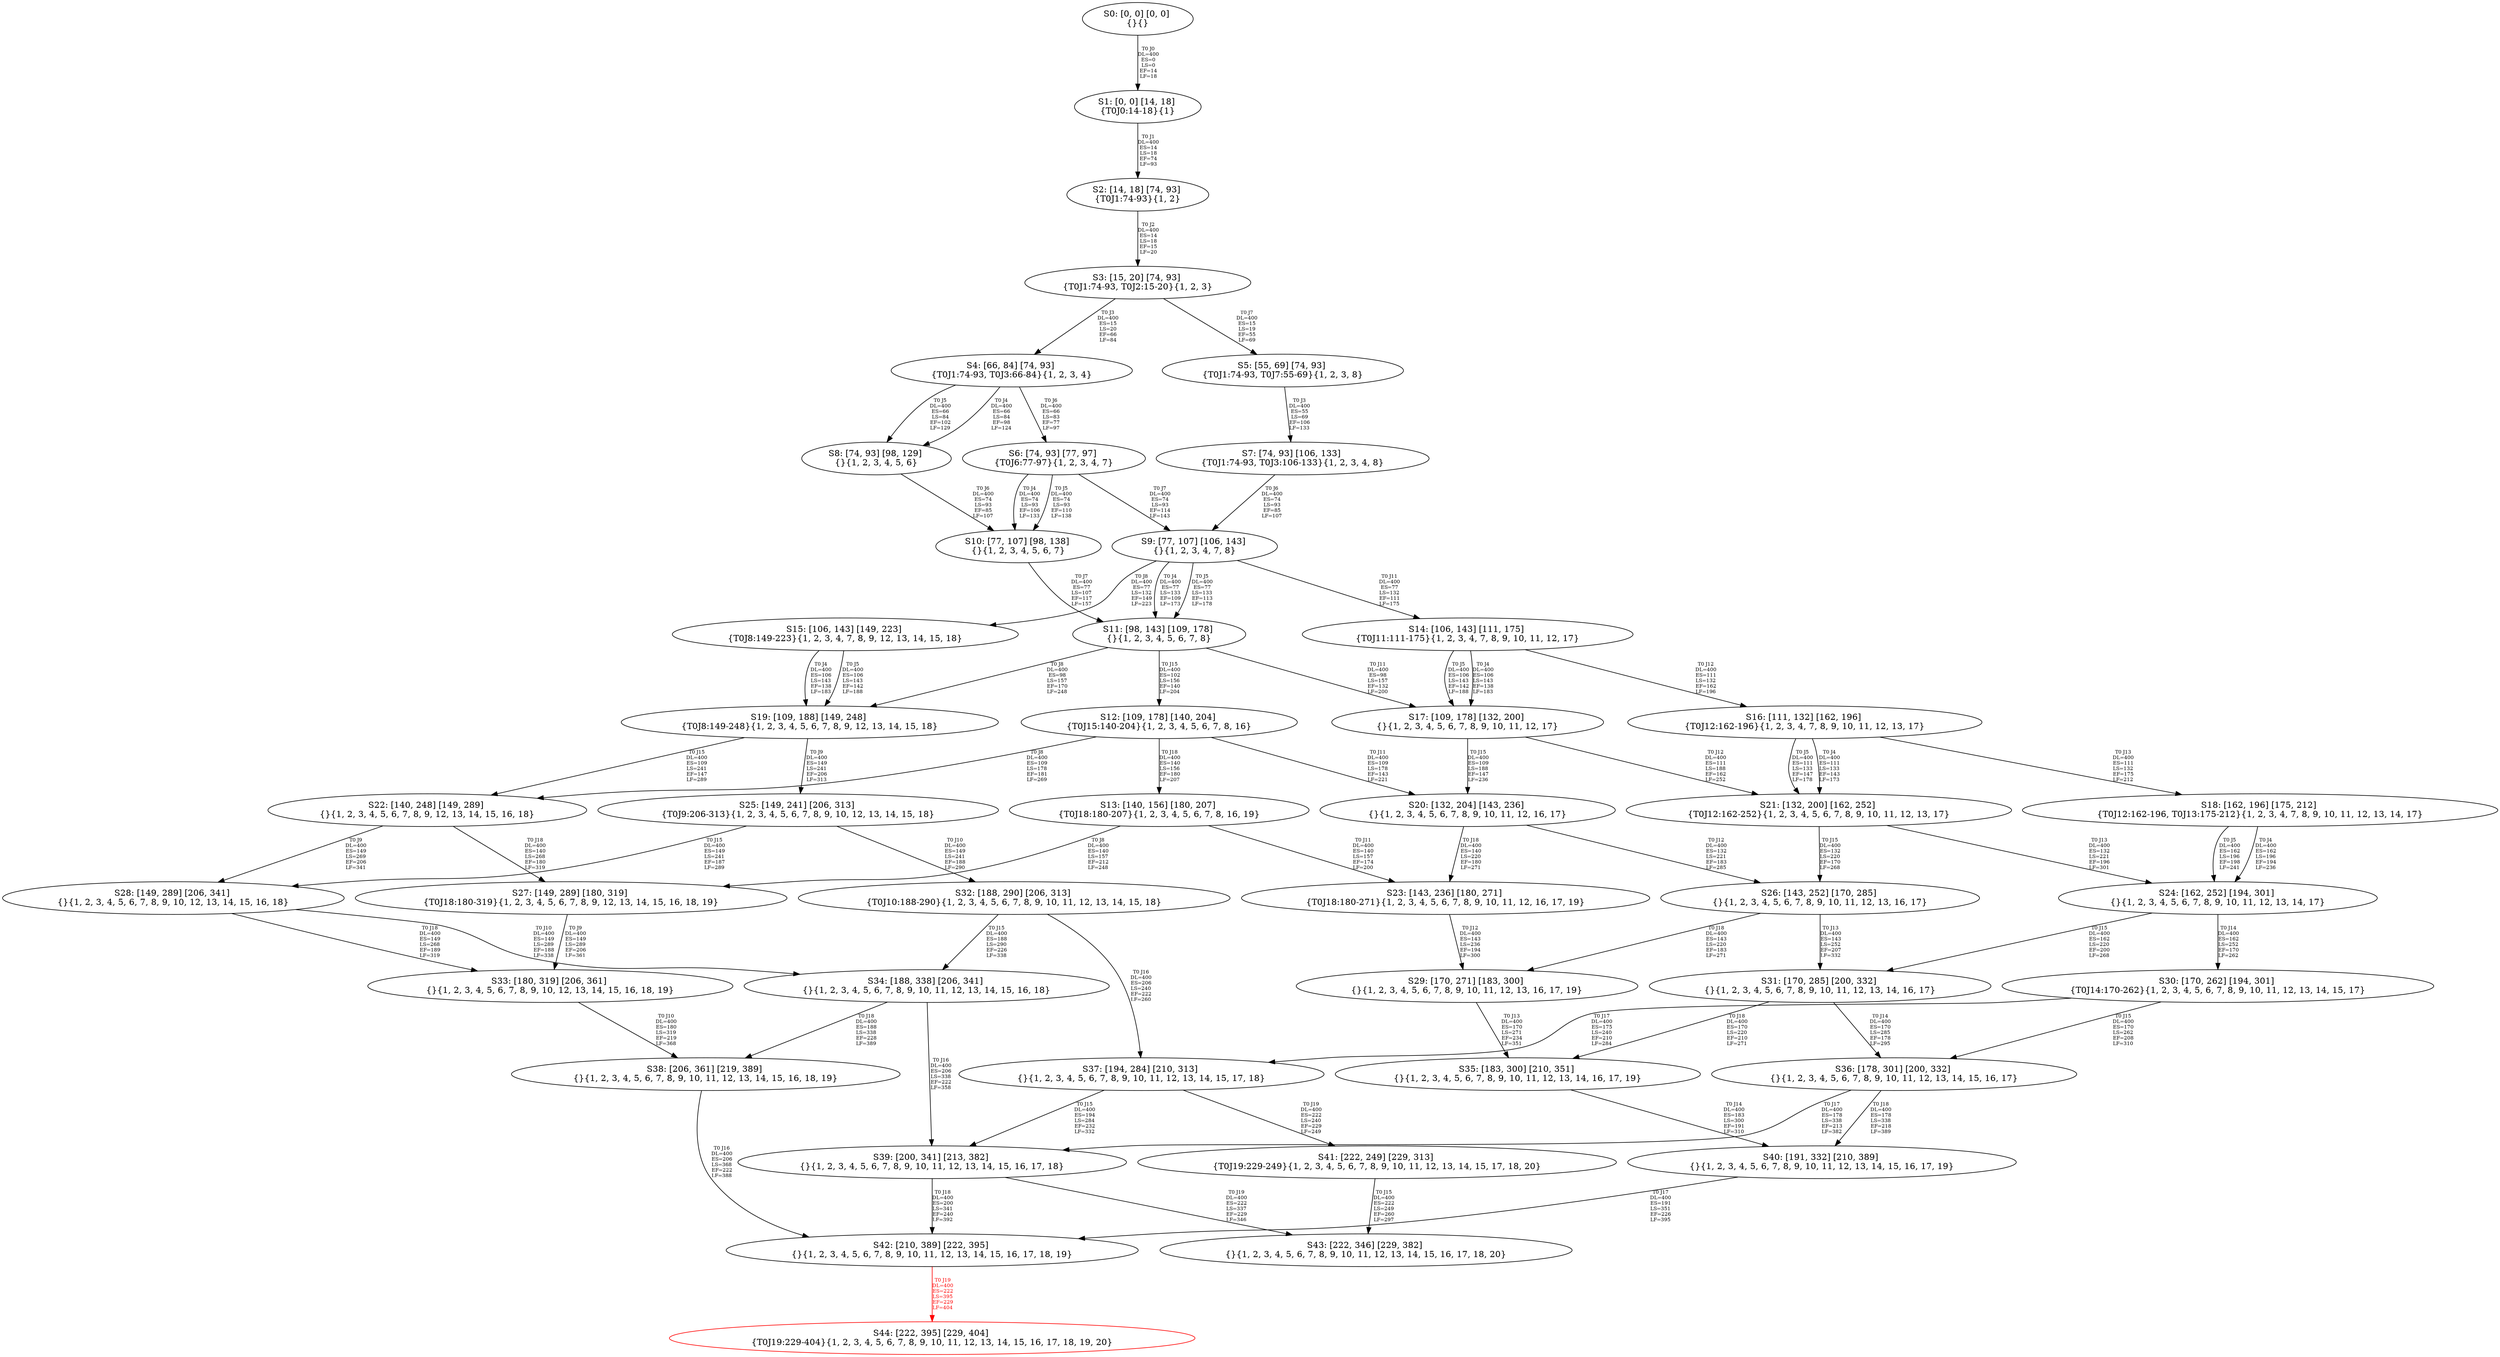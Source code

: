 digraph {
	S0[label="S0: [0, 0] [0, 0] \n{}{}"];
	S1[label="S1: [0, 0] [14, 18] \n{T0J0:14-18}{1}"];
	S2[label="S2: [14, 18] [74, 93] \n{T0J1:74-93}{1, 2}"];
	S3[label="S3: [15, 20] [74, 93] \n{T0J1:74-93, T0J2:15-20}{1, 2, 3}"];
	S4[label="S4: [66, 84] [74, 93] \n{T0J1:74-93, T0J3:66-84}{1, 2, 3, 4}"];
	S5[label="S5: [55, 69] [74, 93] \n{T0J1:74-93, T0J7:55-69}{1, 2, 3, 8}"];
	S6[label="S6: [74, 93] [77, 97] \n{T0J6:77-97}{1, 2, 3, 4, 7}"];
	S7[label="S7: [74, 93] [106, 133] \n{T0J1:74-93, T0J3:106-133}{1, 2, 3, 4, 8}"];
	S8[label="S8: [74, 93] [98, 129] \n{}{1, 2, 3, 4, 5, 6}"];
	S9[label="S9: [77, 107] [106, 143] \n{}{1, 2, 3, 4, 7, 8}"];
	S10[label="S10: [77, 107] [98, 138] \n{}{1, 2, 3, 4, 5, 6, 7}"];
	S11[label="S11: [98, 143] [109, 178] \n{}{1, 2, 3, 4, 5, 6, 7, 8}"];
	S12[label="S12: [109, 178] [140, 204] \n{T0J15:140-204}{1, 2, 3, 4, 5, 6, 7, 8, 16}"];
	S13[label="S13: [140, 156] [180, 207] \n{T0J18:180-207}{1, 2, 3, 4, 5, 6, 7, 8, 16, 19}"];
	S14[label="S14: [106, 143] [111, 175] \n{T0J11:111-175}{1, 2, 3, 4, 7, 8, 9, 10, 11, 12, 17}"];
	S15[label="S15: [106, 143] [149, 223] \n{T0J8:149-223}{1, 2, 3, 4, 7, 8, 9, 12, 13, 14, 15, 18}"];
	S16[label="S16: [111, 132] [162, 196] \n{T0J12:162-196}{1, 2, 3, 4, 7, 8, 9, 10, 11, 12, 13, 17}"];
	S17[label="S17: [109, 178] [132, 200] \n{}{1, 2, 3, 4, 5, 6, 7, 8, 9, 10, 11, 12, 17}"];
	S18[label="S18: [162, 196] [175, 212] \n{T0J12:162-196, T0J13:175-212}{1, 2, 3, 4, 7, 8, 9, 10, 11, 12, 13, 14, 17}"];
	S19[label="S19: [109, 188] [149, 248] \n{T0J8:149-248}{1, 2, 3, 4, 5, 6, 7, 8, 9, 12, 13, 14, 15, 18}"];
	S20[label="S20: [132, 204] [143, 236] \n{}{1, 2, 3, 4, 5, 6, 7, 8, 9, 10, 11, 12, 16, 17}"];
	S21[label="S21: [132, 200] [162, 252] \n{T0J12:162-252}{1, 2, 3, 4, 5, 6, 7, 8, 9, 10, 11, 12, 13, 17}"];
	S22[label="S22: [140, 248] [149, 289] \n{}{1, 2, 3, 4, 5, 6, 7, 8, 9, 12, 13, 14, 15, 16, 18}"];
	S23[label="S23: [143, 236] [180, 271] \n{T0J18:180-271}{1, 2, 3, 4, 5, 6, 7, 8, 9, 10, 11, 12, 16, 17, 19}"];
	S24[label="S24: [162, 252] [194, 301] \n{}{1, 2, 3, 4, 5, 6, 7, 8, 9, 10, 11, 12, 13, 14, 17}"];
	S25[label="S25: [149, 241] [206, 313] \n{T0J9:206-313}{1, 2, 3, 4, 5, 6, 7, 8, 9, 10, 12, 13, 14, 15, 18}"];
	S26[label="S26: [143, 252] [170, 285] \n{}{1, 2, 3, 4, 5, 6, 7, 8, 9, 10, 11, 12, 13, 16, 17}"];
	S27[label="S27: [149, 289] [180, 319] \n{T0J18:180-319}{1, 2, 3, 4, 5, 6, 7, 8, 9, 12, 13, 14, 15, 16, 18, 19}"];
	S28[label="S28: [149, 289] [206, 341] \n{}{1, 2, 3, 4, 5, 6, 7, 8, 9, 10, 12, 13, 14, 15, 16, 18}"];
	S29[label="S29: [170, 271] [183, 300] \n{}{1, 2, 3, 4, 5, 6, 7, 8, 9, 10, 11, 12, 13, 16, 17, 19}"];
	S30[label="S30: [170, 262] [194, 301] \n{T0J14:170-262}{1, 2, 3, 4, 5, 6, 7, 8, 9, 10, 11, 12, 13, 14, 15, 17}"];
	S31[label="S31: [170, 285] [200, 332] \n{}{1, 2, 3, 4, 5, 6, 7, 8, 9, 10, 11, 12, 13, 14, 16, 17}"];
	S32[label="S32: [188, 290] [206, 313] \n{T0J10:188-290}{1, 2, 3, 4, 5, 6, 7, 8, 9, 10, 11, 12, 13, 14, 15, 18}"];
	S33[label="S33: [180, 319] [206, 361] \n{}{1, 2, 3, 4, 5, 6, 7, 8, 9, 10, 12, 13, 14, 15, 16, 18, 19}"];
	S34[label="S34: [188, 338] [206, 341] \n{}{1, 2, 3, 4, 5, 6, 7, 8, 9, 10, 11, 12, 13, 14, 15, 16, 18}"];
	S35[label="S35: [183, 300] [210, 351] \n{}{1, 2, 3, 4, 5, 6, 7, 8, 9, 10, 11, 12, 13, 14, 16, 17, 19}"];
	S36[label="S36: [178, 301] [200, 332] \n{}{1, 2, 3, 4, 5, 6, 7, 8, 9, 10, 11, 12, 13, 14, 15, 16, 17}"];
	S37[label="S37: [194, 284] [210, 313] \n{}{1, 2, 3, 4, 5, 6, 7, 8, 9, 10, 11, 12, 13, 14, 15, 17, 18}"];
	S38[label="S38: [206, 361] [219, 389] \n{}{1, 2, 3, 4, 5, 6, 7, 8, 9, 10, 11, 12, 13, 14, 15, 16, 18, 19}"];
	S39[label="S39: [200, 341] [213, 382] \n{}{1, 2, 3, 4, 5, 6, 7, 8, 9, 10, 11, 12, 13, 14, 15, 16, 17, 18}"];
	S40[label="S40: [191, 332] [210, 389] \n{}{1, 2, 3, 4, 5, 6, 7, 8, 9, 10, 11, 12, 13, 14, 15, 16, 17, 19}"];
	S41[label="S41: [222, 249] [229, 313] \n{T0J19:229-249}{1, 2, 3, 4, 5, 6, 7, 8, 9, 10, 11, 12, 13, 14, 15, 17, 18, 20}"];
	S42[label="S42: [210, 389] [222, 395] \n{}{1, 2, 3, 4, 5, 6, 7, 8, 9, 10, 11, 12, 13, 14, 15, 16, 17, 18, 19}"];
	S43[label="S43: [222, 346] [229, 382] \n{}{1, 2, 3, 4, 5, 6, 7, 8, 9, 10, 11, 12, 13, 14, 15, 16, 17, 18, 20}"];
	S44[label="S44: [222, 395] [229, 404] \n{T0J19:229-404}{1, 2, 3, 4, 5, 6, 7, 8, 9, 10, 11, 12, 13, 14, 15, 16, 17, 18, 19, 20}"];
	S0 -> S1[label="T0 J0\nDL=400\nES=0\nLS=0\nEF=14\nLF=18",fontsize=8];
	S1 -> S2[label="T0 J1\nDL=400\nES=14\nLS=18\nEF=74\nLF=93",fontsize=8];
	S2 -> S3[label="T0 J2\nDL=400\nES=14\nLS=18\nEF=15\nLF=20",fontsize=8];
	S3 -> S4[label="T0 J3\nDL=400\nES=15\nLS=20\nEF=66\nLF=84",fontsize=8];
	S3 -> S5[label="T0 J7\nDL=400\nES=15\nLS=19\nEF=55\nLF=69",fontsize=8];
	S4 -> S8[label="T0 J4\nDL=400\nES=66\nLS=84\nEF=98\nLF=124",fontsize=8];
	S4 -> S8[label="T0 J5\nDL=400\nES=66\nLS=84\nEF=102\nLF=129",fontsize=8];
	S4 -> S6[label="T0 J6\nDL=400\nES=66\nLS=83\nEF=77\nLF=97",fontsize=8];
	S5 -> S7[label="T0 J3\nDL=400\nES=55\nLS=69\nEF=106\nLF=133",fontsize=8];
	S6 -> S10[label="T0 J4\nDL=400\nES=74\nLS=93\nEF=106\nLF=133",fontsize=8];
	S6 -> S10[label="T0 J5\nDL=400\nES=74\nLS=93\nEF=110\nLF=138",fontsize=8];
	S6 -> S9[label="T0 J7\nDL=400\nES=74\nLS=93\nEF=114\nLF=143",fontsize=8];
	S7 -> S9[label="T0 J6\nDL=400\nES=74\nLS=93\nEF=85\nLF=107",fontsize=8];
	S8 -> S10[label="T0 J6\nDL=400\nES=74\nLS=93\nEF=85\nLF=107",fontsize=8];
	S9 -> S11[label="T0 J4\nDL=400\nES=77\nLS=133\nEF=109\nLF=173",fontsize=8];
	S9 -> S11[label="T0 J5\nDL=400\nES=77\nLS=133\nEF=113\nLF=178",fontsize=8];
	S9 -> S15[label="T0 J8\nDL=400\nES=77\nLS=132\nEF=149\nLF=223",fontsize=8];
	S9 -> S14[label="T0 J11\nDL=400\nES=77\nLS=132\nEF=111\nLF=175",fontsize=8];
	S10 -> S11[label="T0 J7\nDL=400\nES=77\nLS=107\nEF=117\nLF=157",fontsize=8];
	S11 -> S19[label="T0 J8\nDL=400\nES=98\nLS=157\nEF=170\nLF=248",fontsize=8];
	S11 -> S17[label="T0 J11\nDL=400\nES=98\nLS=157\nEF=132\nLF=200",fontsize=8];
	S11 -> S12[label="T0 J15\nDL=400\nES=102\nLS=156\nEF=140\nLF=204",fontsize=8];
	S12 -> S22[label="T0 J8\nDL=400\nES=109\nLS=178\nEF=181\nLF=269",fontsize=8];
	S12 -> S20[label="T0 J11\nDL=400\nES=109\nLS=178\nEF=143\nLF=221",fontsize=8];
	S12 -> S13[label="T0 J18\nDL=400\nES=140\nLS=156\nEF=180\nLF=207",fontsize=8];
	S13 -> S27[label="T0 J8\nDL=400\nES=140\nLS=157\nEF=212\nLF=248",fontsize=8];
	S13 -> S23[label="T0 J11\nDL=400\nES=140\nLS=157\nEF=174\nLF=200",fontsize=8];
	S14 -> S17[label="T0 J4\nDL=400\nES=106\nLS=143\nEF=138\nLF=183",fontsize=8];
	S14 -> S17[label="T0 J5\nDL=400\nES=106\nLS=143\nEF=142\nLF=188",fontsize=8];
	S14 -> S16[label="T0 J12\nDL=400\nES=111\nLS=132\nEF=162\nLF=196",fontsize=8];
	S15 -> S19[label="T0 J4\nDL=400\nES=106\nLS=143\nEF=138\nLF=183",fontsize=8];
	S15 -> S19[label="T0 J5\nDL=400\nES=106\nLS=143\nEF=142\nLF=188",fontsize=8];
	S16 -> S21[label="T0 J4\nDL=400\nES=111\nLS=133\nEF=143\nLF=173",fontsize=8];
	S16 -> S21[label="T0 J5\nDL=400\nES=111\nLS=133\nEF=147\nLF=178",fontsize=8];
	S16 -> S18[label="T0 J13\nDL=400\nES=111\nLS=132\nEF=175\nLF=212",fontsize=8];
	S17 -> S21[label="T0 J12\nDL=400\nES=111\nLS=188\nEF=162\nLF=252",fontsize=8];
	S17 -> S20[label="T0 J15\nDL=400\nES=109\nLS=188\nEF=147\nLF=236",fontsize=8];
	S18 -> S24[label="T0 J4\nDL=400\nES=162\nLS=196\nEF=194\nLF=236",fontsize=8];
	S18 -> S24[label="T0 J5\nDL=400\nES=162\nLS=196\nEF=198\nLF=241",fontsize=8];
	S19 -> S25[label="T0 J9\nDL=400\nES=149\nLS=241\nEF=206\nLF=313",fontsize=8];
	S19 -> S22[label="T0 J15\nDL=400\nES=109\nLS=241\nEF=147\nLF=289",fontsize=8];
	S20 -> S26[label="T0 J12\nDL=400\nES=132\nLS=221\nEF=183\nLF=285",fontsize=8];
	S20 -> S23[label="T0 J18\nDL=400\nES=140\nLS=220\nEF=180\nLF=271",fontsize=8];
	S21 -> S24[label="T0 J13\nDL=400\nES=132\nLS=221\nEF=196\nLF=301",fontsize=8];
	S21 -> S26[label="T0 J15\nDL=400\nES=132\nLS=220\nEF=170\nLF=268",fontsize=8];
	S22 -> S28[label="T0 J9\nDL=400\nES=149\nLS=269\nEF=206\nLF=341",fontsize=8];
	S22 -> S27[label="T0 J18\nDL=400\nES=140\nLS=268\nEF=180\nLF=319",fontsize=8];
	S23 -> S29[label="T0 J12\nDL=400\nES=143\nLS=236\nEF=194\nLF=300",fontsize=8];
	S24 -> S30[label="T0 J14\nDL=400\nES=162\nLS=252\nEF=170\nLF=262",fontsize=8];
	S24 -> S31[label="T0 J15\nDL=400\nES=162\nLS=220\nEF=200\nLF=268",fontsize=8];
	S25 -> S32[label="T0 J10\nDL=400\nES=149\nLS=241\nEF=188\nLF=290",fontsize=8];
	S25 -> S28[label="T0 J15\nDL=400\nES=149\nLS=241\nEF=187\nLF=289",fontsize=8];
	S26 -> S31[label="T0 J13\nDL=400\nES=143\nLS=252\nEF=207\nLF=332",fontsize=8];
	S26 -> S29[label="T0 J18\nDL=400\nES=143\nLS=220\nEF=183\nLF=271",fontsize=8];
	S27 -> S33[label="T0 J9\nDL=400\nES=149\nLS=289\nEF=206\nLF=361",fontsize=8];
	S28 -> S34[label="T0 J10\nDL=400\nES=149\nLS=289\nEF=188\nLF=338",fontsize=8];
	S28 -> S33[label="T0 J18\nDL=400\nES=149\nLS=268\nEF=189\nLF=319",fontsize=8];
	S29 -> S35[label="T0 J13\nDL=400\nES=170\nLS=271\nEF=234\nLF=351",fontsize=8];
	S30 -> S36[label="T0 J15\nDL=400\nES=170\nLS=262\nEF=208\nLF=310",fontsize=8];
	S30 -> S37[label="T0 J17\nDL=400\nES=175\nLS=240\nEF=210\nLF=284",fontsize=8];
	S31 -> S36[label="T0 J14\nDL=400\nES=170\nLS=285\nEF=178\nLF=295",fontsize=8];
	S31 -> S35[label="T0 J18\nDL=400\nES=170\nLS=220\nEF=210\nLF=271",fontsize=8];
	S32 -> S34[label="T0 J15\nDL=400\nES=188\nLS=290\nEF=226\nLF=338",fontsize=8];
	S32 -> S37[label="T0 J16\nDL=400\nES=206\nLS=240\nEF=222\nLF=260",fontsize=8];
	S33 -> S38[label="T0 J10\nDL=400\nES=180\nLS=319\nEF=219\nLF=368",fontsize=8];
	S34 -> S39[label="T0 J16\nDL=400\nES=206\nLS=338\nEF=222\nLF=358",fontsize=8];
	S34 -> S38[label="T0 J18\nDL=400\nES=188\nLS=338\nEF=228\nLF=389",fontsize=8];
	S35 -> S40[label="T0 J14\nDL=400\nES=183\nLS=300\nEF=191\nLF=310",fontsize=8];
	S36 -> S39[label="T0 J17\nDL=400\nES=178\nLS=338\nEF=213\nLF=382",fontsize=8];
	S36 -> S40[label="T0 J18\nDL=400\nES=178\nLS=338\nEF=218\nLF=389",fontsize=8];
	S37 -> S39[label="T0 J15\nDL=400\nES=194\nLS=284\nEF=232\nLF=332",fontsize=8];
	S37 -> S41[label="T0 J19\nDL=400\nES=222\nLS=240\nEF=229\nLF=249",fontsize=8];
	S38 -> S42[label="T0 J16\nDL=400\nES=206\nLS=368\nEF=222\nLF=388",fontsize=8];
	S39 -> S42[label="T0 J18\nDL=400\nES=200\nLS=341\nEF=240\nLF=392",fontsize=8];
	S39 -> S43[label="T0 J19\nDL=400\nES=222\nLS=337\nEF=229\nLF=346",fontsize=8];
	S40 -> S42[label="T0 J17\nDL=400\nES=191\nLS=351\nEF=226\nLF=395",fontsize=8];
	S41 -> S43[label="T0 J15\nDL=400\nES=222\nLS=249\nEF=260\nLF=297",fontsize=8];
	S42 -> S44[label="T0 J19\nDL=400\nES=222\nLS=395\nEF=229\nLF=404",color=Red,fontcolor=Red,fontsize=8];
S44[color=Red];
}
